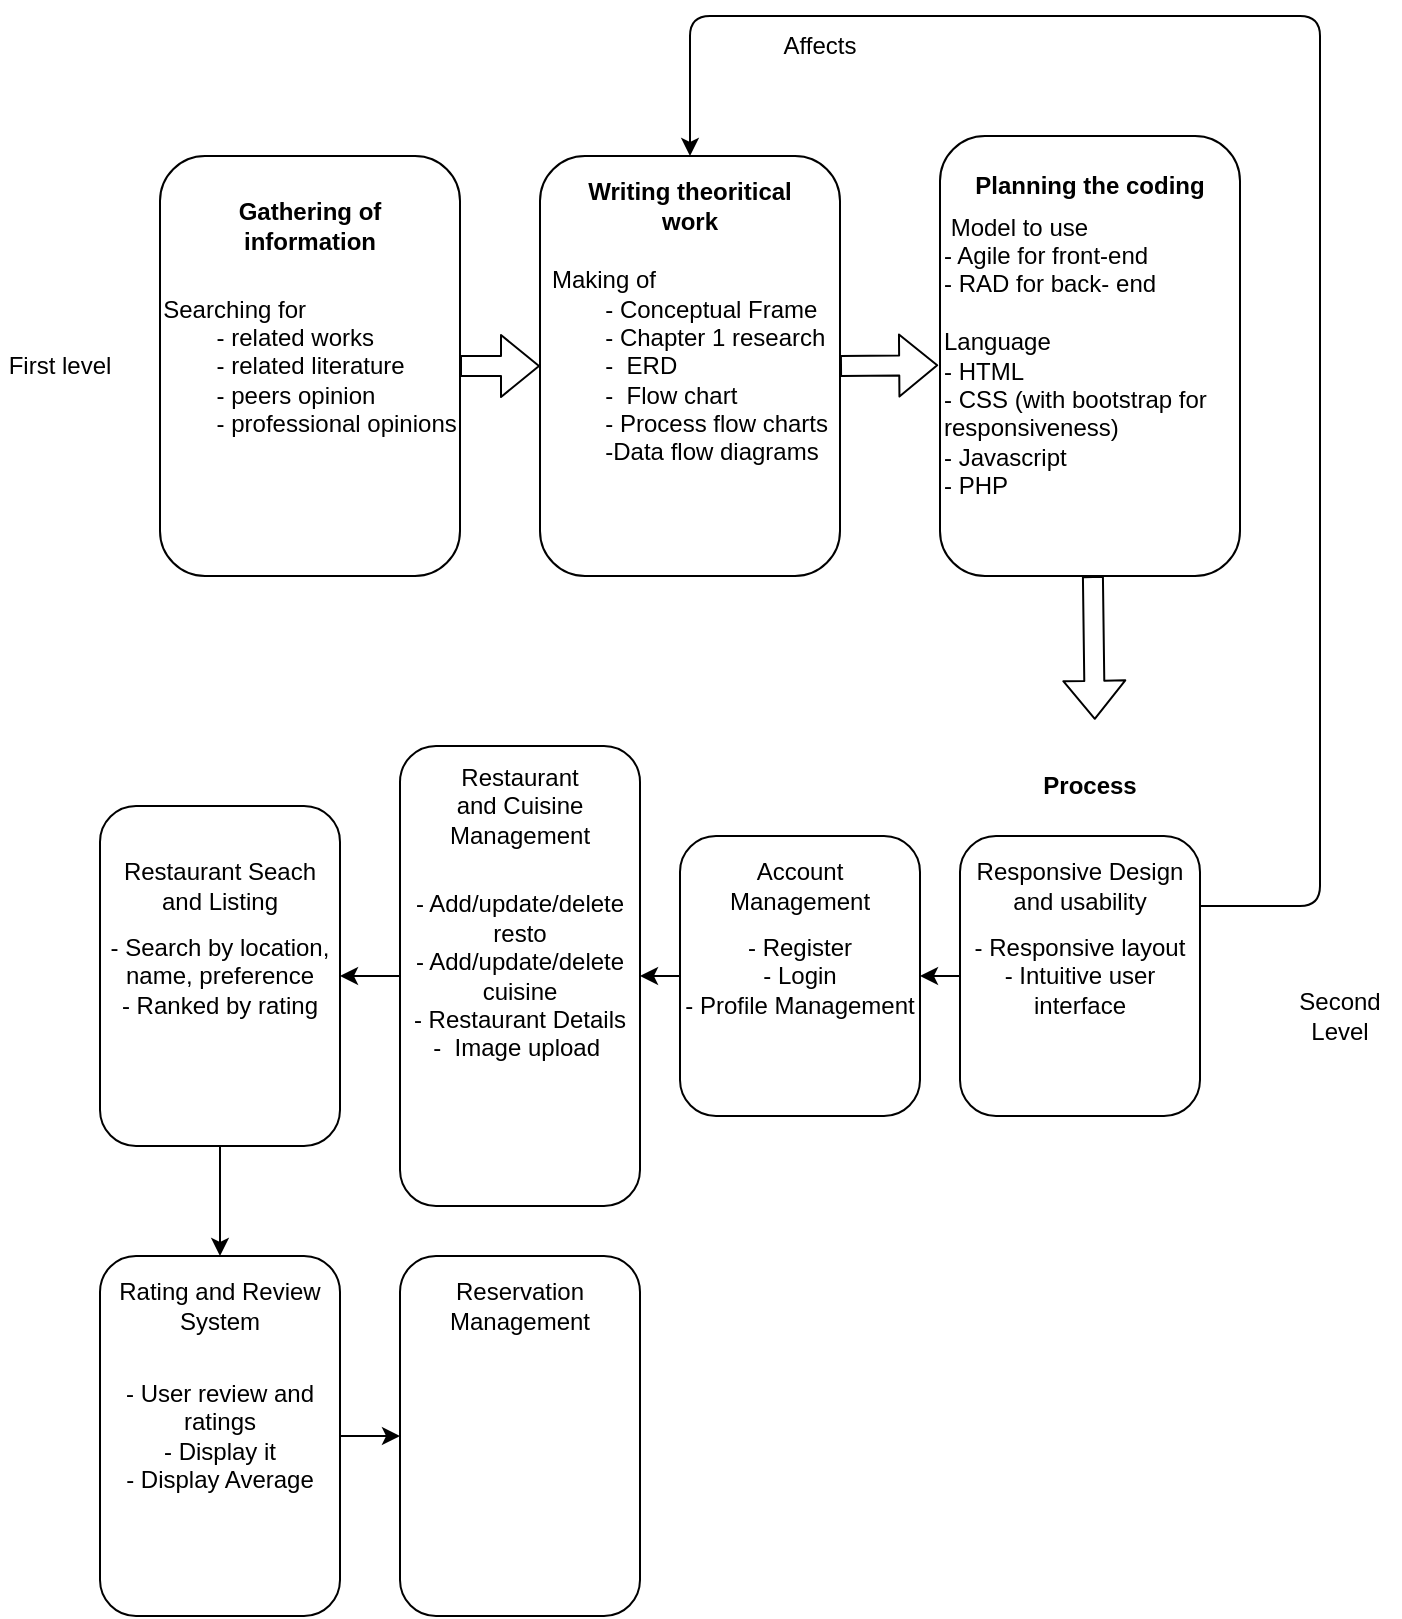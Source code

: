 <mxfile>
    <diagram id="ba02mf9kr3I4vPsf7_fw" name="Page-1">
        <mxGraphModel dx="1293" dy="347" grid="1" gridSize="10" guides="1" tooltips="1" connect="1" arrows="1" fold="1" page="1" pageScale="1" pageWidth="850" pageHeight="1100" math="0" shadow="0">
            <root>
                <mxCell id="0"/>
                <mxCell id="1" parent="0"/>
                <mxCell id="13" style="edgeStyle=none;html=1;exitX=1;exitY=0.5;exitDx=0;exitDy=0;entryX=0;entryY=0.5;entryDx=0;entryDy=0;shape=flexArrow;" parent="1" source="5" target="6" edge="1">
                    <mxGeometry relative="1" as="geometry"/>
                </mxCell>
                <mxCell id="5" value="&lt;div style=&quot;text-align: left;&quot;&gt;&lt;span style=&quot;background-color: initial;&quot;&gt;Searching for&lt;/span&gt;&lt;/div&gt;&lt;div style=&quot;text-align: left;&quot;&gt;&lt;span style=&quot;white-space: pre;&quot;&gt;&#9;&lt;/span&gt;- related works&lt;br&gt;&lt;/div&gt;&lt;div style=&quot;text-align: left;&quot;&gt;&lt;span style=&quot;white-space: pre;&quot;&gt;&#9;&lt;/span&gt;- related literature&lt;br&gt;&lt;/div&gt;&lt;div style=&quot;text-align: left;&quot;&gt;&lt;span style=&quot;white-space: pre;&quot;&gt;&#9;&lt;/span&gt;- peers opinion&lt;br&gt;&lt;/div&gt;&lt;div style=&quot;text-align: left;&quot;&gt;&lt;span style=&quot;white-space: pre;&quot;&gt;&#9;&lt;/span&gt;- professional opinions&lt;br&gt;&lt;/div&gt;" style="rounded=1;whiteSpace=wrap;html=1;" parent="1" vertex="1">
                    <mxGeometry x="10" y="120" width="150" height="210" as="geometry"/>
                </mxCell>
                <mxCell id="6" value="&lt;div style=&quot;text-align: left;&quot;&gt;&lt;span style=&quot;background-color: initial;&quot;&gt;Making of&lt;/span&gt;&lt;/div&gt;&lt;div style=&quot;text-align: left;&quot;&gt;&lt;span style=&quot;background-color: initial;&quot;&gt;&lt;span style=&quot;white-space: pre;&quot;&gt;&#9;&lt;/span&gt;- Conceptual Frame&lt;br&gt;&lt;/span&gt;&lt;/div&gt;&lt;div style=&quot;text-align: left;&quot;&gt;&lt;span style=&quot;background-color: initial;&quot;&gt;&lt;span style=&quot;white-space: pre;&quot;&gt;&#9;&lt;/span&gt;- Chapter 1 research&lt;br&gt;&lt;/span&gt;&lt;/div&gt;&lt;div style=&quot;text-align: left;&quot;&gt;&lt;span style=&quot;background-color: initial;&quot;&gt;&lt;span style=&quot;white-space: pre;&quot;&gt;&#9;&lt;/span&gt;-&amp;nbsp; ERD&lt;br&gt;&lt;/span&gt;&lt;/div&gt;&lt;div style=&quot;text-align: left;&quot;&gt;&lt;span style=&quot;background-color: initial;&quot;&gt;&lt;span style=&quot;white-space: pre;&quot;&gt;&#9;&lt;/span&gt;-&amp;nbsp; Flow chart&lt;br&gt;&lt;/span&gt;&lt;/div&gt;&lt;div style=&quot;text-align: left;&quot;&gt;&lt;span style=&quot;background-color: initial;&quot;&gt;&lt;span style=&quot;white-space: pre;&quot;&gt;&#9;&lt;/span&gt;- Process flow charts&lt;br&gt;&lt;/span&gt;&lt;/div&gt;&lt;div style=&quot;text-align: left;&quot;&gt;&lt;span style=&quot;background-color: initial;&quot;&gt;&lt;span style=&quot;white-space: pre;&quot;&gt;&#9;&lt;/span&gt;-Data flow diagrams&lt;br&gt;&lt;/span&gt;&lt;/div&gt;" style="rounded=1;whiteSpace=wrap;html=1;" parent="1" vertex="1">
                    <mxGeometry x="200" y="120" width="150" height="210" as="geometry"/>
                </mxCell>
                <mxCell id="46" style="edgeStyle=none;shape=flexArrow;html=1;entryX=0.868;entryY=0.009;entryDx=0;entryDy=0;entryPerimeter=0;" edge="1" parent="1" source="7">
                    <mxGeometry relative="1" as="geometry">
                        <mxPoint x="477.4" y="401.89" as="targetPoint"/>
                    </mxGeometry>
                </mxCell>
                <mxCell id="7" value="&amp;nbsp;Model to use&lt;br&gt;&lt;span style=&quot;&quot;&gt;&#9;&lt;/span&gt;- Agile for front-end&lt;br&gt;&lt;span style=&quot;&quot;&gt;&#9;&lt;/span&gt;- RAD for back- end&lt;br&gt;&lt;br&gt;Language&lt;br&gt;- HTML&lt;br&gt;- CSS (with bootstrap for responsiveness)&lt;br&gt;- Javascript&lt;br&gt;- PHP" style="rounded=1;whiteSpace=wrap;html=1;align=left;" parent="1" vertex="1">
                    <mxGeometry x="400" y="110" width="150" height="220" as="geometry"/>
                </mxCell>
                <mxCell id="8" value="&lt;b&gt;Gathering of information&lt;/b&gt;" style="text;html=1;strokeColor=none;fillColor=none;align=center;verticalAlign=middle;whiteSpace=wrap;rounded=0;" parent="1" vertex="1">
                    <mxGeometry x="20" y="140" width="130" height="30" as="geometry"/>
                </mxCell>
                <mxCell id="9" value="&lt;b&gt;Writing theoritical work&lt;/b&gt;" style="text;html=1;strokeColor=none;fillColor=none;align=center;verticalAlign=middle;whiteSpace=wrap;rounded=0;" parent="1" vertex="1">
                    <mxGeometry x="210" y="120" width="130" height="50" as="geometry"/>
                </mxCell>
                <mxCell id="51" style="edgeStyle=none;html=1;exitX=1;exitY=0.25;exitDx=0;exitDy=0;entryX=0.5;entryY=0;entryDx=0;entryDy=0;" edge="1" parent="1" source="59" target="9">
                    <mxGeometry relative="1" as="geometry">
                        <mxPoint x="550" y="452.5" as="sourcePoint"/>
                        <Array as="points">
                            <mxPoint x="590" y="495"/>
                            <mxPoint x="590" y="50"/>
                            <mxPoint x="275" y="50"/>
                        </Array>
                    </mxGeometry>
                </mxCell>
                <mxCell id="36" value="&lt;b&gt;Process&lt;/b&gt;" style="text;html=1;strokeColor=none;fillColor=none;align=center;verticalAlign=middle;whiteSpace=wrap;rounded=0;" parent="1" vertex="1">
                    <mxGeometry x="445" y="420" width="60" height="30" as="geometry"/>
                </mxCell>
                <mxCell id="38" value="&lt;b&gt;Planning the coding&lt;/b&gt;" style="text;html=1;strokeColor=none;fillColor=none;align=center;verticalAlign=middle;whiteSpace=wrap;rounded=0;" vertex="1" parent="1">
                    <mxGeometry x="410" y="110" width="130" height="50" as="geometry"/>
                </mxCell>
                <mxCell id="39" value="Second Level" style="text;html=1;strokeColor=none;fillColor=none;align=center;verticalAlign=middle;whiteSpace=wrap;rounded=0;" vertex="1" parent="1">
                    <mxGeometry x="570" y="535" width="60" height="30" as="geometry"/>
                </mxCell>
                <mxCell id="40" value="First level" style="text;html=1;strokeColor=none;fillColor=none;align=center;verticalAlign=middle;whiteSpace=wrap;rounded=0;" vertex="1" parent="1">
                    <mxGeometry x="-70" y="210" width="60" height="30" as="geometry"/>
                </mxCell>
                <mxCell id="52" value="Affects" style="text;html=1;strokeColor=none;fillColor=none;align=center;verticalAlign=middle;whiteSpace=wrap;rounded=0;" vertex="1" parent="1">
                    <mxGeometry x="310" y="50" width="60" height="30" as="geometry"/>
                </mxCell>
                <mxCell id="53" style="edgeStyle=none;shape=flexArrow;html=1;exitX=1;exitY=0.5;exitDx=0;exitDy=0;entryX=-0.006;entryY=0.521;entryDx=0;entryDy=0;entryPerimeter=0;" edge="1" parent="1" source="6" target="7">
                    <mxGeometry relative="1" as="geometry">
                        <mxPoint x="380" y="180" as="targetPoint"/>
                    </mxGeometry>
                </mxCell>
                <mxCell id="66" style="edgeStyle=none;html=1;exitX=1;exitY=0.5;exitDx=0;exitDy=0;entryX=0;entryY=0.5;entryDx=0;entryDy=0;startArrow=classic;startFill=1;endArrow=none;endFill=0;" edge="1" parent="1" source="62" target="59">
                    <mxGeometry relative="1" as="geometry"/>
                </mxCell>
                <mxCell id="59" value="- Responsive layout&lt;br&gt;- Intuitive user interface" style="rounded=1;whiteSpace=wrap;html=1;" vertex="1" parent="1">
                    <mxGeometry x="410" y="460" width="120" height="140" as="geometry"/>
                </mxCell>
                <mxCell id="61" value="Responsive Design and usability" style="text;html=1;strokeColor=none;fillColor=none;align=center;verticalAlign=middle;whiteSpace=wrap;rounded=0;" vertex="1" parent="1">
                    <mxGeometry x="415" y="470" width="110" height="30" as="geometry"/>
                </mxCell>
                <mxCell id="62" value="- Register&lt;br&gt;- Login&lt;br&gt;- Profile Management" style="rounded=1;whiteSpace=wrap;html=1;" vertex="1" parent="1">
                    <mxGeometry x="270" y="460" width="120" height="140" as="geometry"/>
                </mxCell>
                <mxCell id="63" value="Account Management" style="text;html=1;strokeColor=none;fillColor=none;align=center;verticalAlign=middle;whiteSpace=wrap;rounded=0;" vertex="1" parent="1">
                    <mxGeometry x="300" y="470" width="60" height="30" as="geometry"/>
                </mxCell>
                <mxCell id="72" style="edgeStyle=none;html=1;exitX=1;exitY=0.5;exitDx=0;exitDy=0;entryX=0;entryY=0.5;entryDx=0;entryDy=0;startArrow=classic;startFill=1;endArrow=none;endFill=0;" edge="1" parent="1" source="67" target="62">
                    <mxGeometry relative="1" as="geometry"/>
                </mxCell>
                <mxCell id="75" style="edgeStyle=none;html=1;exitX=1;exitY=0.5;exitDx=0;exitDy=0;entryX=0;entryY=0.5;entryDx=0;entryDy=0;startArrow=classic;startFill=1;endArrow=none;endFill=0;" edge="1" parent="1" source="73" target="67">
                    <mxGeometry relative="1" as="geometry"/>
                </mxCell>
                <mxCell id="67" value="- Add/update/delete resto&lt;br&gt;- Add/update/delete cuisine&lt;br&gt;- Restaurant Details&lt;br&gt;-&amp;nbsp; Image upload&amp;nbsp;" style="rounded=1;whiteSpace=wrap;html=1;" vertex="1" parent="1">
                    <mxGeometry x="130" y="415" width="120" height="230" as="geometry"/>
                </mxCell>
                <mxCell id="69" value="Restaurant and Cuisine Management" style="text;html=1;strokeColor=none;fillColor=none;align=center;verticalAlign=middle;whiteSpace=wrap;rounded=0;" vertex="1" parent="1">
                    <mxGeometry x="160" y="430" width="60" height="30" as="geometry"/>
                </mxCell>
                <mxCell id="78" style="edgeStyle=none;html=1;exitX=0.5;exitY=0;exitDx=0;exitDy=0;entryX=0.5;entryY=1;entryDx=0;entryDy=0;startArrow=classic;startFill=1;endArrow=none;endFill=0;" edge="1" parent="1" source="77" target="73">
                    <mxGeometry relative="1" as="geometry"/>
                </mxCell>
                <mxCell id="73" value="- Search by location, name, preference&lt;br&gt;- Ranked by rating" style="rounded=1;whiteSpace=wrap;html=1;" vertex="1" parent="1">
                    <mxGeometry x="-20" y="445" width="120" height="170" as="geometry"/>
                </mxCell>
                <mxCell id="76" value="Restaurant Seach and Listing" style="text;html=1;strokeColor=none;fillColor=none;align=center;verticalAlign=middle;whiteSpace=wrap;rounded=0;" vertex="1" parent="1">
                    <mxGeometry x="-20" y="470" width="120" height="30" as="geometry"/>
                </mxCell>
                <mxCell id="83" style="edgeStyle=none;html=1;exitX=0;exitY=0.5;exitDx=0;exitDy=0;entryX=1;entryY=0.5;entryDx=0;entryDy=0;startArrow=classic;startFill=1;endArrow=none;endFill=0;" edge="1" parent="1" source="82" target="77">
                    <mxGeometry relative="1" as="geometry"/>
                </mxCell>
                <mxCell id="77" value="- User review and ratings&lt;br&gt;- Display it&lt;br&gt;- Display Average" style="rounded=1;whiteSpace=wrap;html=1;" vertex="1" parent="1">
                    <mxGeometry x="-20" y="670" width="120" height="180" as="geometry"/>
                </mxCell>
                <mxCell id="79" value="Rating and Review System" style="text;html=1;strokeColor=none;fillColor=none;align=center;verticalAlign=middle;whiteSpace=wrap;rounded=0;" vertex="1" parent="1">
                    <mxGeometry x="-20" y="680" width="120" height="30" as="geometry"/>
                </mxCell>
                <mxCell id="82" value="" style="rounded=1;whiteSpace=wrap;html=1;" vertex="1" parent="1">
                    <mxGeometry x="130" y="670" width="120" height="180" as="geometry"/>
                </mxCell>
                <mxCell id="84" value="Reservation Management" style="text;html=1;strokeColor=none;fillColor=none;align=center;verticalAlign=middle;whiteSpace=wrap;rounded=0;" vertex="1" parent="1">
                    <mxGeometry x="130" y="680" width="120" height="30" as="geometry"/>
                </mxCell>
            </root>
        </mxGraphModel>
    </diagram>
</mxfile>